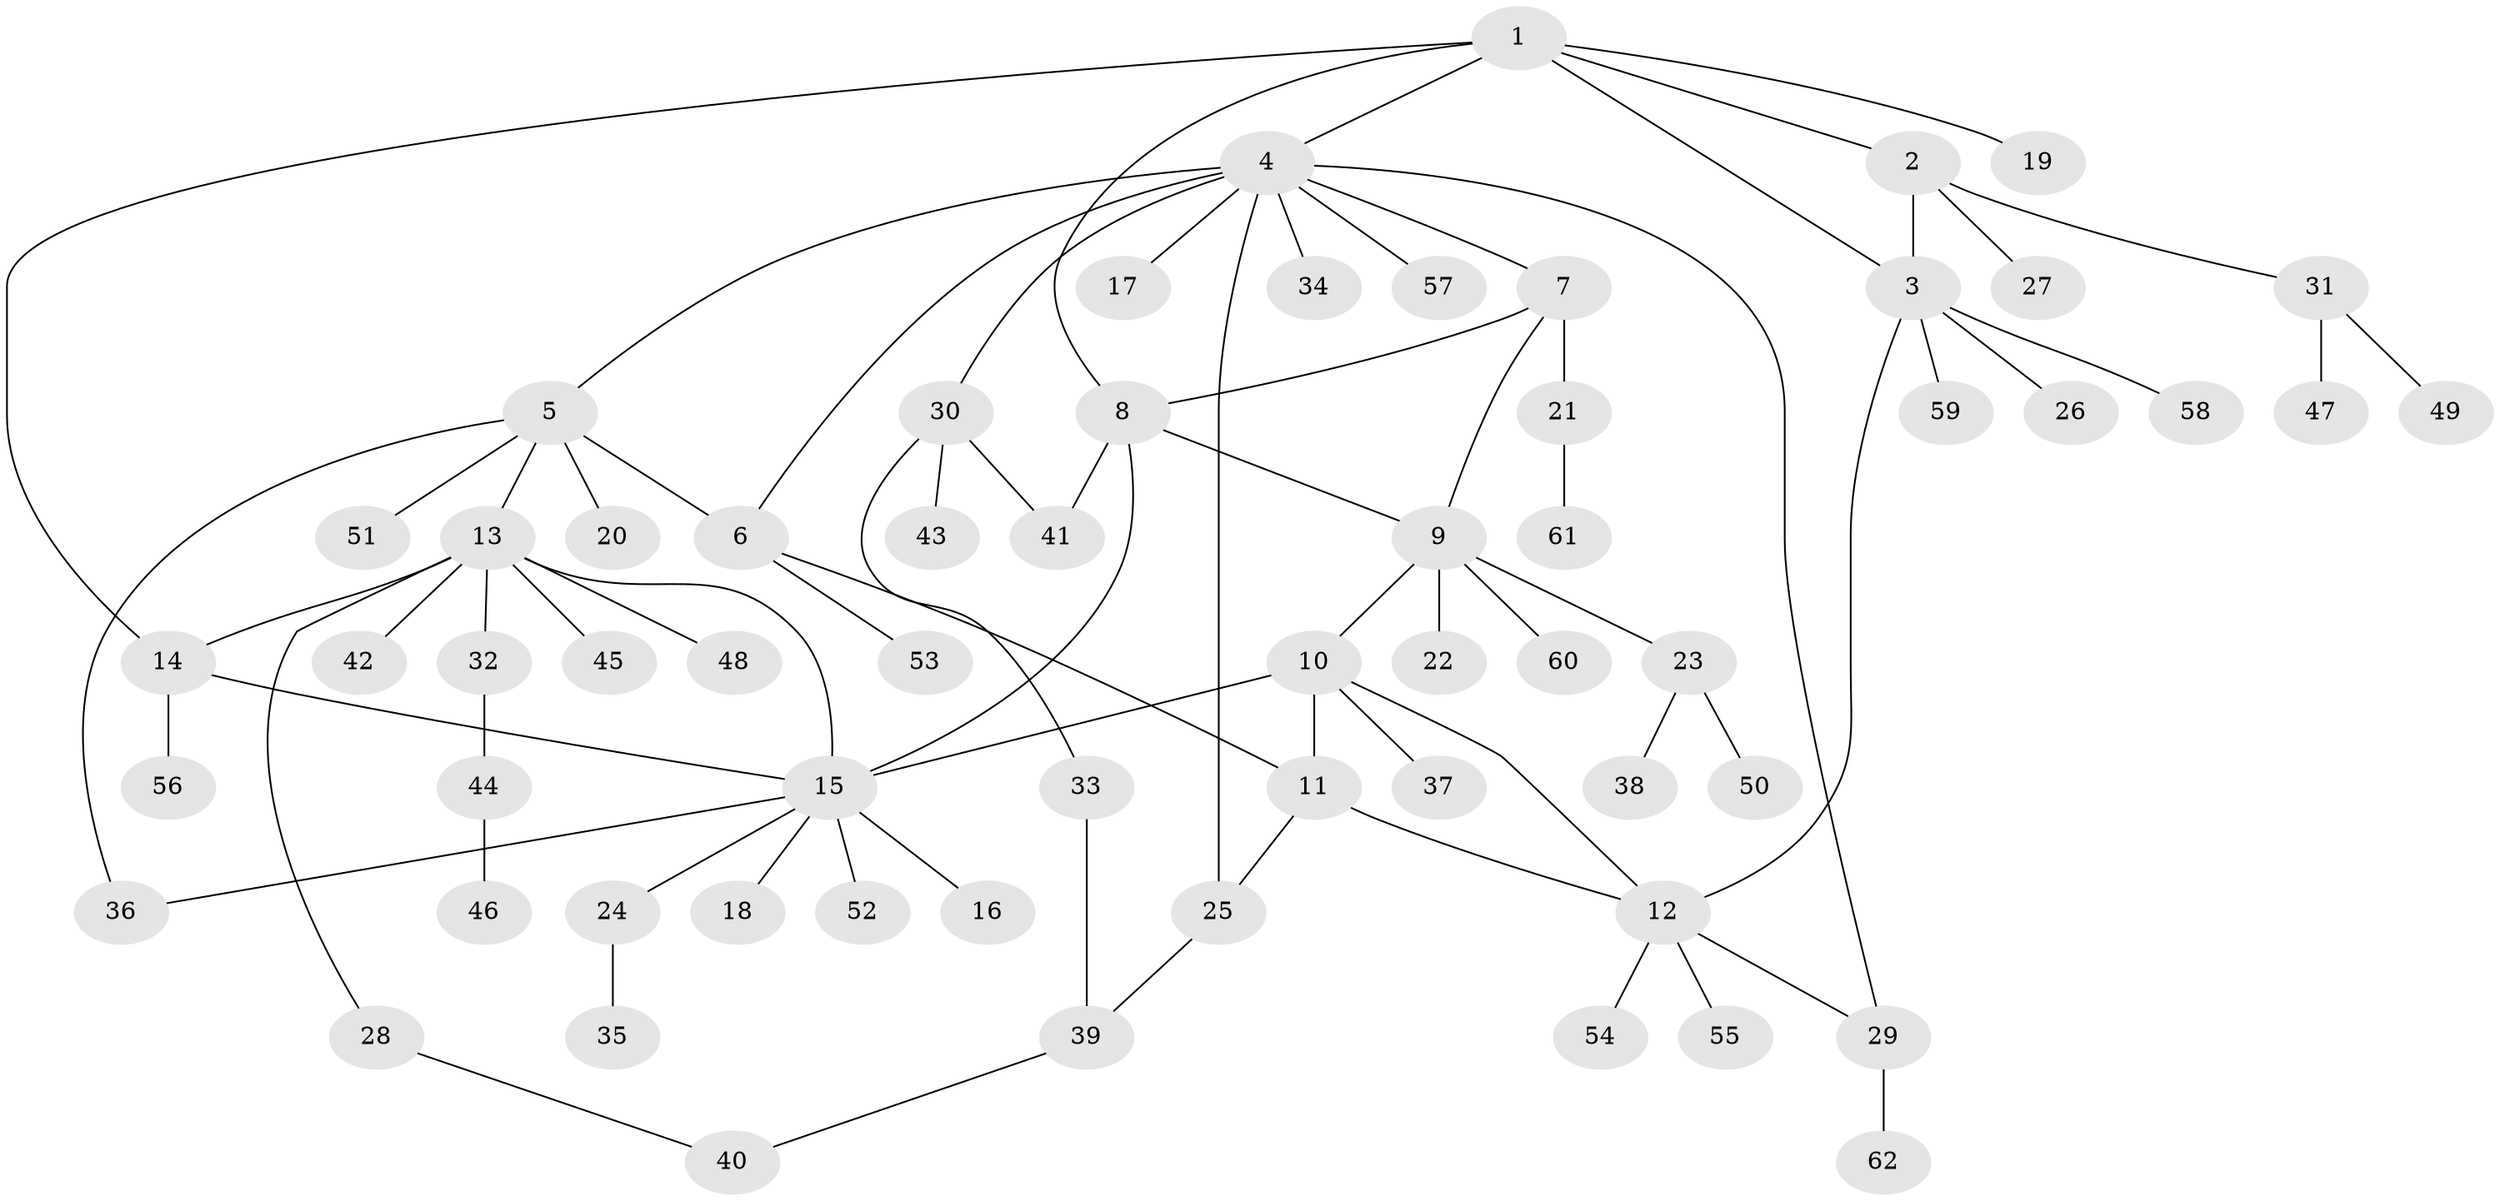 // Generated by graph-tools (version 1.1) at 2025/50/03/09/25 03:50:30]
// undirected, 62 vertices, 78 edges
graph export_dot {
graph [start="1"]
  node [color=gray90,style=filled];
  1;
  2;
  3;
  4;
  5;
  6;
  7;
  8;
  9;
  10;
  11;
  12;
  13;
  14;
  15;
  16;
  17;
  18;
  19;
  20;
  21;
  22;
  23;
  24;
  25;
  26;
  27;
  28;
  29;
  30;
  31;
  32;
  33;
  34;
  35;
  36;
  37;
  38;
  39;
  40;
  41;
  42;
  43;
  44;
  45;
  46;
  47;
  48;
  49;
  50;
  51;
  52;
  53;
  54;
  55;
  56;
  57;
  58;
  59;
  60;
  61;
  62;
  1 -- 2;
  1 -- 3;
  1 -- 4;
  1 -- 8;
  1 -- 14;
  1 -- 19;
  2 -- 3;
  2 -- 27;
  2 -- 31;
  3 -- 12;
  3 -- 26;
  3 -- 58;
  3 -- 59;
  4 -- 5;
  4 -- 6;
  4 -- 7;
  4 -- 17;
  4 -- 25;
  4 -- 29;
  4 -- 30;
  4 -- 34;
  4 -- 57;
  5 -- 6;
  5 -- 13;
  5 -- 20;
  5 -- 36;
  5 -- 51;
  6 -- 11;
  6 -- 53;
  7 -- 8;
  7 -- 9;
  7 -- 21;
  8 -- 9;
  8 -- 15;
  8 -- 41;
  9 -- 10;
  9 -- 22;
  9 -- 23;
  9 -- 60;
  10 -- 11;
  10 -- 12;
  10 -- 15;
  10 -- 37;
  11 -- 12;
  11 -- 25;
  12 -- 29;
  12 -- 54;
  12 -- 55;
  13 -- 14;
  13 -- 15;
  13 -- 28;
  13 -- 32;
  13 -- 42;
  13 -- 45;
  13 -- 48;
  14 -- 15;
  14 -- 56;
  15 -- 16;
  15 -- 18;
  15 -- 24;
  15 -- 36;
  15 -- 52;
  21 -- 61;
  23 -- 38;
  23 -- 50;
  24 -- 35;
  25 -- 39;
  28 -- 40;
  29 -- 62;
  30 -- 33;
  30 -- 41;
  30 -- 43;
  31 -- 47;
  31 -- 49;
  32 -- 44;
  33 -- 39;
  39 -- 40;
  44 -- 46;
}

